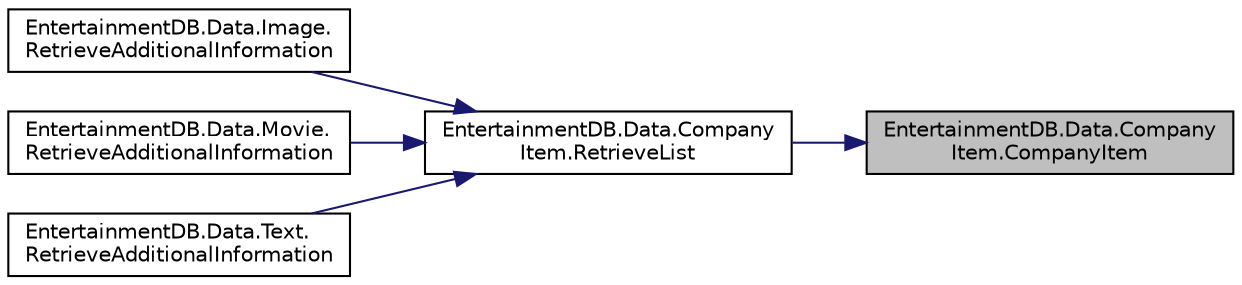 digraph "EntertainmentDB.Data.CompanyItem.CompanyItem"
{
 // LATEX_PDF_SIZE
  edge [fontname="Helvetica",fontsize="10",labelfontname="Helvetica",labelfontsize="10"];
  node [fontname="Helvetica",fontsize="10",shape=record];
  rankdir="RL";
  Node1 [label="EntertainmentDB.Data.Company\lItem.CompanyItem",height=0.2,width=0.4,color="black", fillcolor="grey75", style="filled", fontcolor="black",tooltip="Initializes a company item with an empty id string."];
  Node1 -> Node2 [dir="back",color="midnightblue",fontsize="10",style="solid",fontname="Helvetica"];
  Node2 [label="EntertainmentDB.Data.Company\lItem.RetrieveList",height=0.2,width=0.4,color="black", fillcolor="white", style="filled",URL="$d4/de2/class_entertainment_d_b_1_1_data_1_1_company_item.html#a5e3eed1e8d5a3c138ef3b748e31074dd",tooltip="Retrieves a list of company items from the database."];
  Node2 -> Node3 [dir="back",color="midnightblue",fontsize="10",style="solid",fontname="Helvetica"];
  Node3 [label="EntertainmentDB.Data.Image.\lRetrieveAdditionalInformation",height=0.2,width=0.4,color="black", fillcolor="white", style="filled",URL="$d0/dee/class_entertainment_d_b_1_1_data_1_1_image.html#ab3ed3a02e108f6bf1925dfffbed8b36a",tooltip="Retrieves the additional information of the image from the database (none available)."];
  Node2 -> Node4 [dir="back",color="midnightblue",fontsize="10",style="solid",fontname="Helvetica"];
  Node4 [label="EntertainmentDB.Data.Movie.\lRetrieveAdditionalInformation",height=0.2,width=0.4,color="black", fillcolor="white", style="filled",URL="$dd/d21/class_entertainment_d_b_1_1_data_1_1_movie.html#a99f0e883926dc4bff73274a483db2f31",tooltip="Retrieves the additional information of the movie from the database."];
  Node2 -> Node5 [dir="back",color="midnightblue",fontsize="10",style="solid",fontname="Helvetica"];
  Node5 [label="EntertainmentDB.Data.Text.\lRetrieveAdditionalInformation",height=0.2,width=0.4,color="black", fillcolor="white", style="filled",URL="$da/dad/class_entertainment_d_b_1_1_data_1_1_text.html#a2e33615f1ccb059c6e77bc9097c7600f",tooltip="Retrieves the additional information of the text from the database (none available)."];
}
